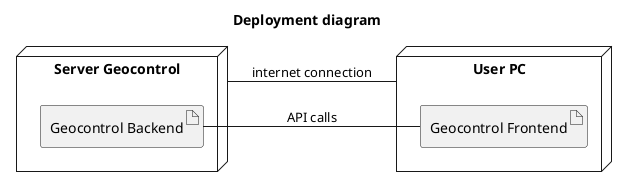 @startuml Deployment diagram
title Deployment diagram
left to right direction

skinparam packagePadding 10
skinparam nodesep 20
skinparam ranksep 20
skinparam actorStyle awesome

node "Server Geocontrol" as SG {
  artifact "Geocontrol Backend" as GB
}

node "User PC" as UP {
  artifact "Geocontrol Frontend" as GF
}

SG -- UP : internet connection
GB -- GF : API calls

@enduml
